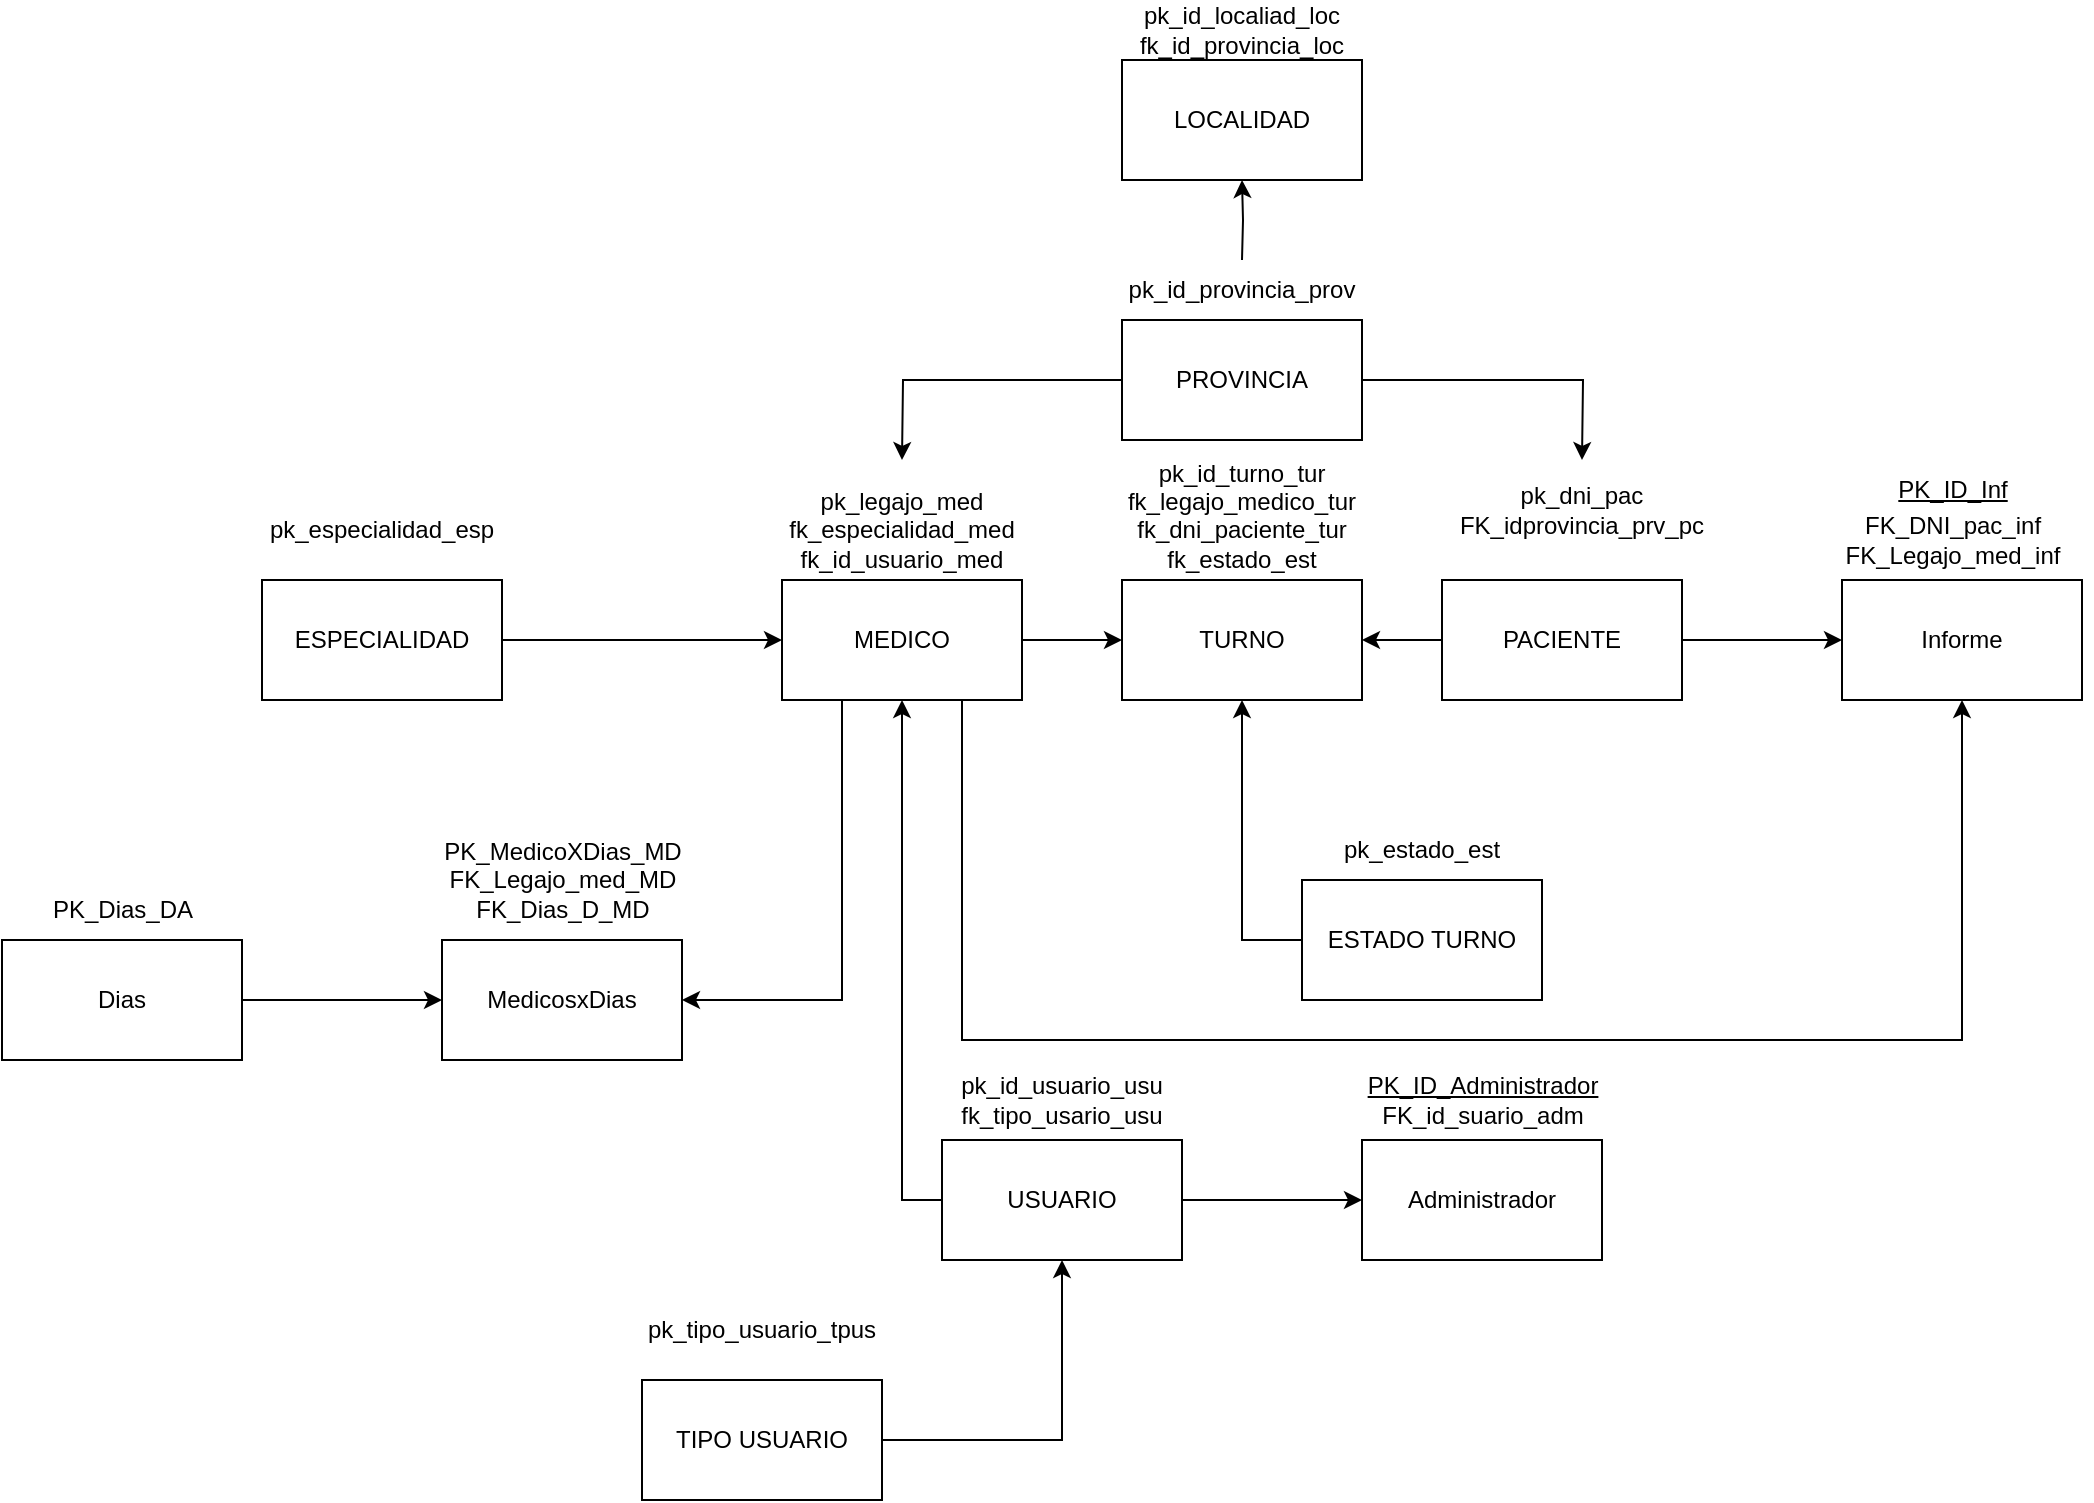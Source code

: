 <mxfile version="24.8.3">
  <diagram name="Página-1" id="6Flpza0xKXMVgBj83FDa">
    <mxGraphModel dx="1688" dy="875" grid="1" gridSize="10" guides="1" tooltips="1" connect="1" arrows="1" fold="1" page="1" pageScale="1" pageWidth="850" pageHeight="1100" math="0" shadow="0">
      <root>
        <mxCell id="0" />
        <mxCell id="1" parent="0" />
        <mxCell id="fHFRSzwq_HUZM3PKMplX-12" style="edgeStyle=orthogonalEdgeStyle;rounded=0;orthogonalLoop=1;jettySize=auto;html=1;exitX=0;exitY=0.5;exitDx=0;exitDy=0;entryX=0.5;entryY=1;entryDx=0;entryDy=0;" parent="1" source="3w8NwlKHmYqS8QfrPJcU-1" target="3w8NwlKHmYqS8QfrPJcU-3" edge="1">
          <mxGeometry relative="1" as="geometry" />
        </mxCell>
        <mxCell id="MSgT6eo9yRJu_QPW141E-5" style="edgeStyle=orthogonalEdgeStyle;rounded=0;orthogonalLoop=1;jettySize=auto;html=1;exitX=1;exitY=0.5;exitDx=0;exitDy=0;entryX=0;entryY=0.5;entryDx=0;entryDy=0;" edge="1" parent="1" source="3w8NwlKHmYqS8QfrPJcU-1" target="MSgT6eo9yRJu_QPW141E-4">
          <mxGeometry relative="1" as="geometry" />
        </mxCell>
        <mxCell id="3w8NwlKHmYqS8QfrPJcU-1" value="USUARIO" style="rounded=0;whiteSpace=wrap;html=1;" parent="1" vertex="1">
          <mxGeometry x="-90" y="720" width="120" height="60" as="geometry" />
        </mxCell>
        <mxCell id="3w8NwlKHmYqS8QfrPJcU-2" value="pk_id_usuario_usu&lt;div&gt;fk_tipo_usario_usu&lt;/div&gt;" style="text;html=1;align=center;verticalAlign=middle;whiteSpace=wrap;rounded=0;" parent="1" vertex="1">
          <mxGeometry x="-90" y="690" width="120" height="20" as="geometry" />
        </mxCell>
        <mxCell id="3w8NwlKHmYqS8QfrPJcU-17" value="" style="edgeStyle=orthogonalEdgeStyle;rounded=0;orthogonalLoop=1;jettySize=auto;html=1;" parent="1" source="3w8NwlKHmYqS8QfrPJcU-3" target="3w8NwlKHmYqS8QfrPJcU-8" edge="1">
          <mxGeometry relative="1" as="geometry" />
        </mxCell>
        <mxCell id="MSgT6eo9yRJu_QPW141E-12" style="edgeStyle=orthogonalEdgeStyle;rounded=0;orthogonalLoop=1;jettySize=auto;html=1;exitX=0.25;exitY=1;exitDx=0;exitDy=0;entryX=1;entryY=0.5;entryDx=0;entryDy=0;" edge="1" parent="1" source="3w8NwlKHmYqS8QfrPJcU-3" target="MSgT6eo9yRJu_QPW141E-10">
          <mxGeometry relative="1" as="geometry" />
        </mxCell>
        <mxCell id="MSgT6eo9yRJu_QPW141E-15" style="edgeStyle=orthogonalEdgeStyle;rounded=0;orthogonalLoop=1;jettySize=auto;html=1;exitX=0.75;exitY=1;exitDx=0;exitDy=0;entryX=0.5;entryY=1;entryDx=0;entryDy=0;" edge="1" parent="1" source="3w8NwlKHmYqS8QfrPJcU-3" target="fHFRSzwq_HUZM3PKMplX-5">
          <mxGeometry relative="1" as="geometry">
            <Array as="points">
              <mxPoint x="-80" y="670" />
              <mxPoint x="420" y="670" />
            </Array>
          </mxGeometry>
        </mxCell>
        <mxCell id="3w8NwlKHmYqS8QfrPJcU-3" value="&lt;div&gt;MEDICO&lt;/div&gt;" style="rounded=0;whiteSpace=wrap;html=1;" parent="1" vertex="1">
          <mxGeometry x="-170" y="440" width="120" height="60" as="geometry" />
        </mxCell>
        <mxCell id="3w8NwlKHmYqS8QfrPJcU-16" value="" style="edgeStyle=orthogonalEdgeStyle;rounded=0;orthogonalLoop=1;jettySize=auto;html=1;" parent="1" source="3w8NwlKHmYqS8QfrPJcU-7" target="3w8NwlKHmYqS8QfrPJcU-8" edge="1">
          <mxGeometry relative="1" as="geometry" />
        </mxCell>
        <mxCell id="fHFRSzwq_HUZM3PKMplX-6" style="edgeStyle=orthogonalEdgeStyle;rounded=0;orthogonalLoop=1;jettySize=auto;html=1;exitX=1;exitY=0.5;exitDx=0;exitDy=0;entryX=0;entryY=0.5;entryDx=0;entryDy=0;" parent="1" source="3w8NwlKHmYqS8QfrPJcU-7" target="fHFRSzwq_HUZM3PKMplX-5" edge="1">
          <mxGeometry relative="1" as="geometry" />
        </mxCell>
        <mxCell id="3w8NwlKHmYqS8QfrPJcU-7" value="&lt;div&gt;PACIENTE&lt;/div&gt;" style="rounded=0;whiteSpace=wrap;html=1;" parent="1" vertex="1">
          <mxGeometry x="160" y="440" width="120" height="60" as="geometry" />
        </mxCell>
        <mxCell id="3w8NwlKHmYqS8QfrPJcU-8" value="TURNO" style="rounded=0;whiteSpace=wrap;html=1;" parent="1" vertex="1">
          <mxGeometry y="440" width="120" height="60" as="geometry" />
        </mxCell>
        <mxCell id="3w8NwlKHmYqS8QfrPJcU-33" value="" style="edgeStyle=orthogonalEdgeStyle;rounded=0;orthogonalLoop=1;jettySize=auto;html=1;" parent="1" source="3w8NwlKHmYqS8QfrPJcU-9" target="3w8NwlKHmYqS8QfrPJcU-3" edge="1">
          <mxGeometry relative="1" as="geometry" />
        </mxCell>
        <mxCell id="3w8NwlKHmYqS8QfrPJcU-9" value="ESPECIALIDAD" style="rounded=0;whiteSpace=wrap;html=1;" parent="1" vertex="1">
          <mxGeometry x="-430" y="440" width="120" height="60" as="geometry" />
        </mxCell>
        <mxCell id="fHFRSzwq_HUZM3PKMplX-11" style="edgeStyle=orthogonalEdgeStyle;rounded=0;orthogonalLoop=1;jettySize=auto;html=1;exitX=0;exitY=0.5;exitDx=0;exitDy=0;entryX=0.5;entryY=1;entryDx=0;entryDy=0;" parent="1" source="3w8NwlKHmYqS8QfrPJcU-10" target="3w8NwlKHmYqS8QfrPJcU-8" edge="1">
          <mxGeometry relative="1" as="geometry" />
        </mxCell>
        <mxCell id="3w8NwlKHmYqS8QfrPJcU-10" value="ESTADO TURNO" style="rounded=0;whiteSpace=wrap;html=1;" parent="1" vertex="1">
          <mxGeometry x="90" y="590" width="120" height="60" as="geometry" />
        </mxCell>
        <mxCell id="3w8NwlKHmYqS8QfrPJcU-20" style="edgeStyle=orthogonalEdgeStyle;rounded=0;orthogonalLoop=1;jettySize=auto;html=1;" parent="1" source="3w8NwlKHmYqS8QfrPJcU-18" edge="1">
          <mxGeometry relative="1" as="geometry">
            <mxPoint x="-110" y="380" as="targetPoint" />
          </mxGeometry>
        </mxCell>
        <mxCell id="3w8NwlKHmYqS8QfrPJcU-39" style="edgeStyle=orthogonalEdgeStyle;rounded=0;orthogonalLoop=1;jettySize=auto;html=1;" parent="1" source="3w8NwlKHmYqS8QfrPJcU-18" edge="1">
          <mxGeometry relative="1" as="geometry">
            <mxPoint x="230" y="380" as="targetPoint" />
          </mxGeometry>
        </mxCell>
        <mxCell id="3w8NwlKHmYqS8QfrPJcU-46" style="edgeStyle=orthogonalEdgeStyle;rounded=0;orthogonalLoop=1;jettySize=auto;html=1;entryX=0.5;entryY=1;entryDx=0;entryDy=0;" parent="1" target="3w8NwlKHmYqS8QfrPJcU-19" edge="1">
          <mxGeometry relative="1" as="geometry">
            <mxPoint x="60" y="270" as="targetPoint" />
            <mxPoint x="60" y="280" as="sourcePoint" />
          </mxGeometry>
        </mxCell>
        <mxCell id="3w8NwlKHmYqS8QfrPJcU-18" value="PROVINCIA" style="rounded=0;whiteSpace=wrap;html=1;" parent="1" vertex="1">
          <mxGeometry y="310" width="120" height="60" as="geometry" />
        </mxCell>
        <mxCell id="3w8NwlKHmYqS8QfrPJcU-19" value="LOCALIDAD" style="rounded=0;whiteSpace=wrap;html=1;" parent="1" vertex="1">
          <mxGeometry y="180" width="120" height="60" as="geometry" />
        </mxCell>
        <mxCell id="fHFRSzwq_HUZM3PKMplX-3" style="edgeStyle=orthogonalEdgeStyle;rounded=0;orthogonalLoop=1;jettySize=auto;html=1;exitX=1;exitY=0.5;exitDx=0;exitDy=0;entryX=0.5;entryY=1;entryDx=0;entryDy=0;" parent="1" source="3w8NwlKHmYqS8QfrPJcU-25" target="3w8NwlKHmYqS8QfrPJcU-1" edge="1">
          <mxGeometry relative="1" as="geometry" />
        </mxCell>
        <mxCell id="3w8NwlKHmYqS8QfrPJcU-25" value="TIPO USUARIO" style="rounded=0;whiteSpace=wrap;html=1;" parent="1" vertex="1">
          <mxGeometry x="-240" y="840" width="120" height="60" as="geometry" />
        </mxCell>
        <mxCell id="3w8NwlKHmYqS8QfrPJcU-34" value="pk_estado_est" style="text;html=1;align=center;verticalAlign=middle;whiteSpace=wrap;rounded=0;" parent="1" vertex="1">
          <mxGeometry x="120" y="560" width="60" height="30" as="geometry" />
        </mxCell>
        <mxCell id="3w8NwlKHmYqS8QfrPJcU-35" value="pk_id_turno_tur&lt;div&gt;fk_legajo_medico_tur&lt;/div&gt;&lt;div&gt;fk_dni_paciente_tur&lt;/div&gt;&lt;div&gt;fk_estado_est&lt;/div&gt;&lt;div&gt;&lt;br&gt;&lt;/div&gt;" style="text;html=1;align=center;verticalAlign=middle;whiteSpace=wrap;rounded=0;" parent="1" vertex="1">
          <mxGeometry x="30" y="400" width="60" height="30" as="geometry" />
        </mxCell>
        <mxCell id="3w8NwlKHmYqS8QfrPJcU-36" value="&lt;div&gt;pk_dni_pac&lt;/div&gt;&lt;div&gt;FK_idprovincia_prv_pc&lt;/div&gt;" style="text;html=1;align=center;verticalAlign=middle;whiteSpace=wrap;rounded=0;" parent="1" vertex="1">
          <mxGeometry x="200" y="390" width="60" height="30" as="geometry" />
        </mxCell>
        <mxCell id="3w8NwlKHmYqS8QfrPJcU-40" value="pk_legajo_med&lt;div&gt;&lt;span style=&quot;background-color: initial;&quot;&gt;fk_especialidad_med&lt;/span&gt;&lt;div&gt;fk_id_usuario_med&lt;/div&gt;&lt;/div&gt;" style="text;html=1;align=center;verticalAlign=middle;whiteSpace=wrap;rounded=0;" parent="1" vertex="1">
          <mxGeometry x="-140" y="400" width="60" height="30" as="geometry" />
        </mxCell>
        <mxCell id="3w8NwlKHmYqS8QfrPJcU-41" value="pk_especialidad_esp" style="text;html=1;align=center;verticalAlign=middle;whiteSpace=wrap;rounded=0;" parent="1" vertex="1">
          <mxGeometry x="-400" y="400" width="60" height="30" as="geometry" />
        </mxCell>
        <mxCell id="3w8NwlKHmYqS8QfrPJcU-42" value="pk_tipo_usuario_tpus" style="text;html=1;align=center;verticalAlign=middle;whiteSpace=wrap;rounded=0;" parent="1" vertex="1">
          <mxGeometry x="-240" y="800" width="120" height="30" as="geometry" />
        </mxCell>
        <mxCell id="3w8NwlKHmYqS8QfrPJcU-47" value="pk_id_localiad_loc&lt;div&gt;fk_id_provincia_loc&lt;/div&gt;" style="text;html=1;align=center;verticalAlign=middle;whiteSpace=wrap;rounded=0;" parent="1" vertex="1">
          <mxGeometry x="30" y="150" width="60" height="30" as="geometry" />
        </mxCell>
        <mxCell id="3w8NwlKHmYqS8QfrPJcU-48" value="pk_id_provincia_prov" style="text;html=1;align=center;verticalAlign=middle;whiteSpace=wrap;rounded=0;" parent="1" vertex="1">
          <mxGeometry x="30" y="280" width="60" height="30" as="geometry" />
        </mxCell>
        <mxCell id="fHFRSzwq_HUZM3PKMplX-5" value="&lt;div&gt;Informe&lt;/div&gt;" style="rounded=0;whiteSpace=wrap;html=1;" parent="1" vertex="1">
          <mxGeometry x="360" y="440" width="120" height="60" as="geometry" />
        </mxCell>
        <mxCell id="fHFRSzwq_HUZM3PKMplX-7" value="&lt;u&gt;PK_ID_Inf&lt;/u&gt;" style="text;html=1;align=center;verticalAlign=middle;resizable=0;points=[];autosize=1;strokeColor=none;fillColor=none;" parent="1" vertex="1">
          <mxGeometry x="375" y="380" width="80" height="30" as="geometry" />
        </mxCell>
        <mxCell id="fHFRSzwq_HUZM3PKMplX-8" value="&lt;div&gt;FK_DNI_pac_inf&lt;/div&gt;&lt;div&gt;FK_Legajo_med_inf&lt;br&gt;&lt;/div&gt;" style="text;html=1;align=center;verticalAlign=middle;resizable=0;points=[];autosize=1;strokeColor=none;fillColor=none;" parent="1" vertex="1">
          <mxGeometry x="345" y="400" width="140" height="40" as="geometry" />
        </mxCell>
        <mxCell id="MSgT6eo9yRJu_QPW141E-4" value="&lt;div&gt;Administrador&lt;/div&gt;" style="rounded=0;whiteSpace=wrap;html=1;" vertex="1" parent="1">
          <mxGeometry x="120" y="720" width="120" height="60" as="geometry" />
        </mxCell>
        <mxCell id="MSgT6eo9yRJu_QPW141E-6" value="&lt;div&gt;&lt;u&gt;PK_ID_Administrador&lt;/u&gt;&lt;/div&gt;&lt;div&gt;FK_id_suario_adm&lt;br&gt;&lt;/div&gt;" style="text;html=1;align=center;verticalAlign=middle;resizable=0;points=[];autosize=1;strokeColor=none;fillColor=none;" vertex="1" parent="1">
          <mxGeometry x="110" y="680" width="140" height="40" as="geometry" />
        </mxCell>
        <mxCell id="MSgT6eo9yRJu_QPW141E-11" style="edgeStyle=orthogonalEdgeStyle;rounded=0;orthogonalLoop=1;jettySize=auto;html=1;exitX=1;exitY=0.5;exitDx=0;exitDy=0;entryX=0;entryY=0.5;entryDx=0;entryDy=0;" edge="1" parent="1" source="MSgT6eo9yRJu_QPW141E-7" target="MSgT6eo9yRJu_QPW141E-10">
          <mxGeometry relative="1" as="geometry" />
        </mxCell>
        <mxCell id="MSgT6eo9yRJu_QPW141E-7" value="&lt;div&gt;Dias&lt;/div&gt;" style="rounded=0;whiteSpace=wrap;html=1;" vertex="1" parent="1">
          <mxGeometry x="-560" y="620" width="120" height="60" as="geometry" />
        </mxCell>
        <mxCell id="MSgT6eo9yRJu_QPW141E-8" value="&lt;div&gt;PK_Dias_DA&lt;/div&gt;" style="text;html=1;align=center;verticalAlign=middle;resizable=0;points=[];autosize=1;strokeColor=none;fillColor=none;" vertex="1" parent="1">
          <mxGeometry x="-550" y="590" width="100" height="30" as="geometry" />
        </mxCell>
        <mxCell id="MSgT6eo9yRJu_QPW141E-10" value="&lt;div&gt;MedicosxDias&lt;/div&gt;" style="rounded=0;whiteSpace=wrap;html=1;" vertex="1" parent="1">
          <mxGeometry x="-340" y="620" width="120" height="60" as="geometry" />
        </mxCell>
        <mxCell id="MSgT6eo9yRJu_QPW141E-14" value="&lt;div&gt;PK_MedicoXDias_MD&lt;/div&gt;&lt;div&gt;FK_Legajo_med_MD&lt;/div&gt;&lt;div&gt;FK_Dias_D_MD&lt;/div&gt;" style="text;html=1;align=center;verticalAlign=middle;resizable=0;points=[];autosize=1;strokeColor=none;fillColor=none;" vertex="1" parent="1">
          <mxGeometry x="-350" y="560" width="140" height="60" as="geometry" />
        </mxCell>
      </root>
    </mxGraphModel>
  </diagram>
</mxfile>
